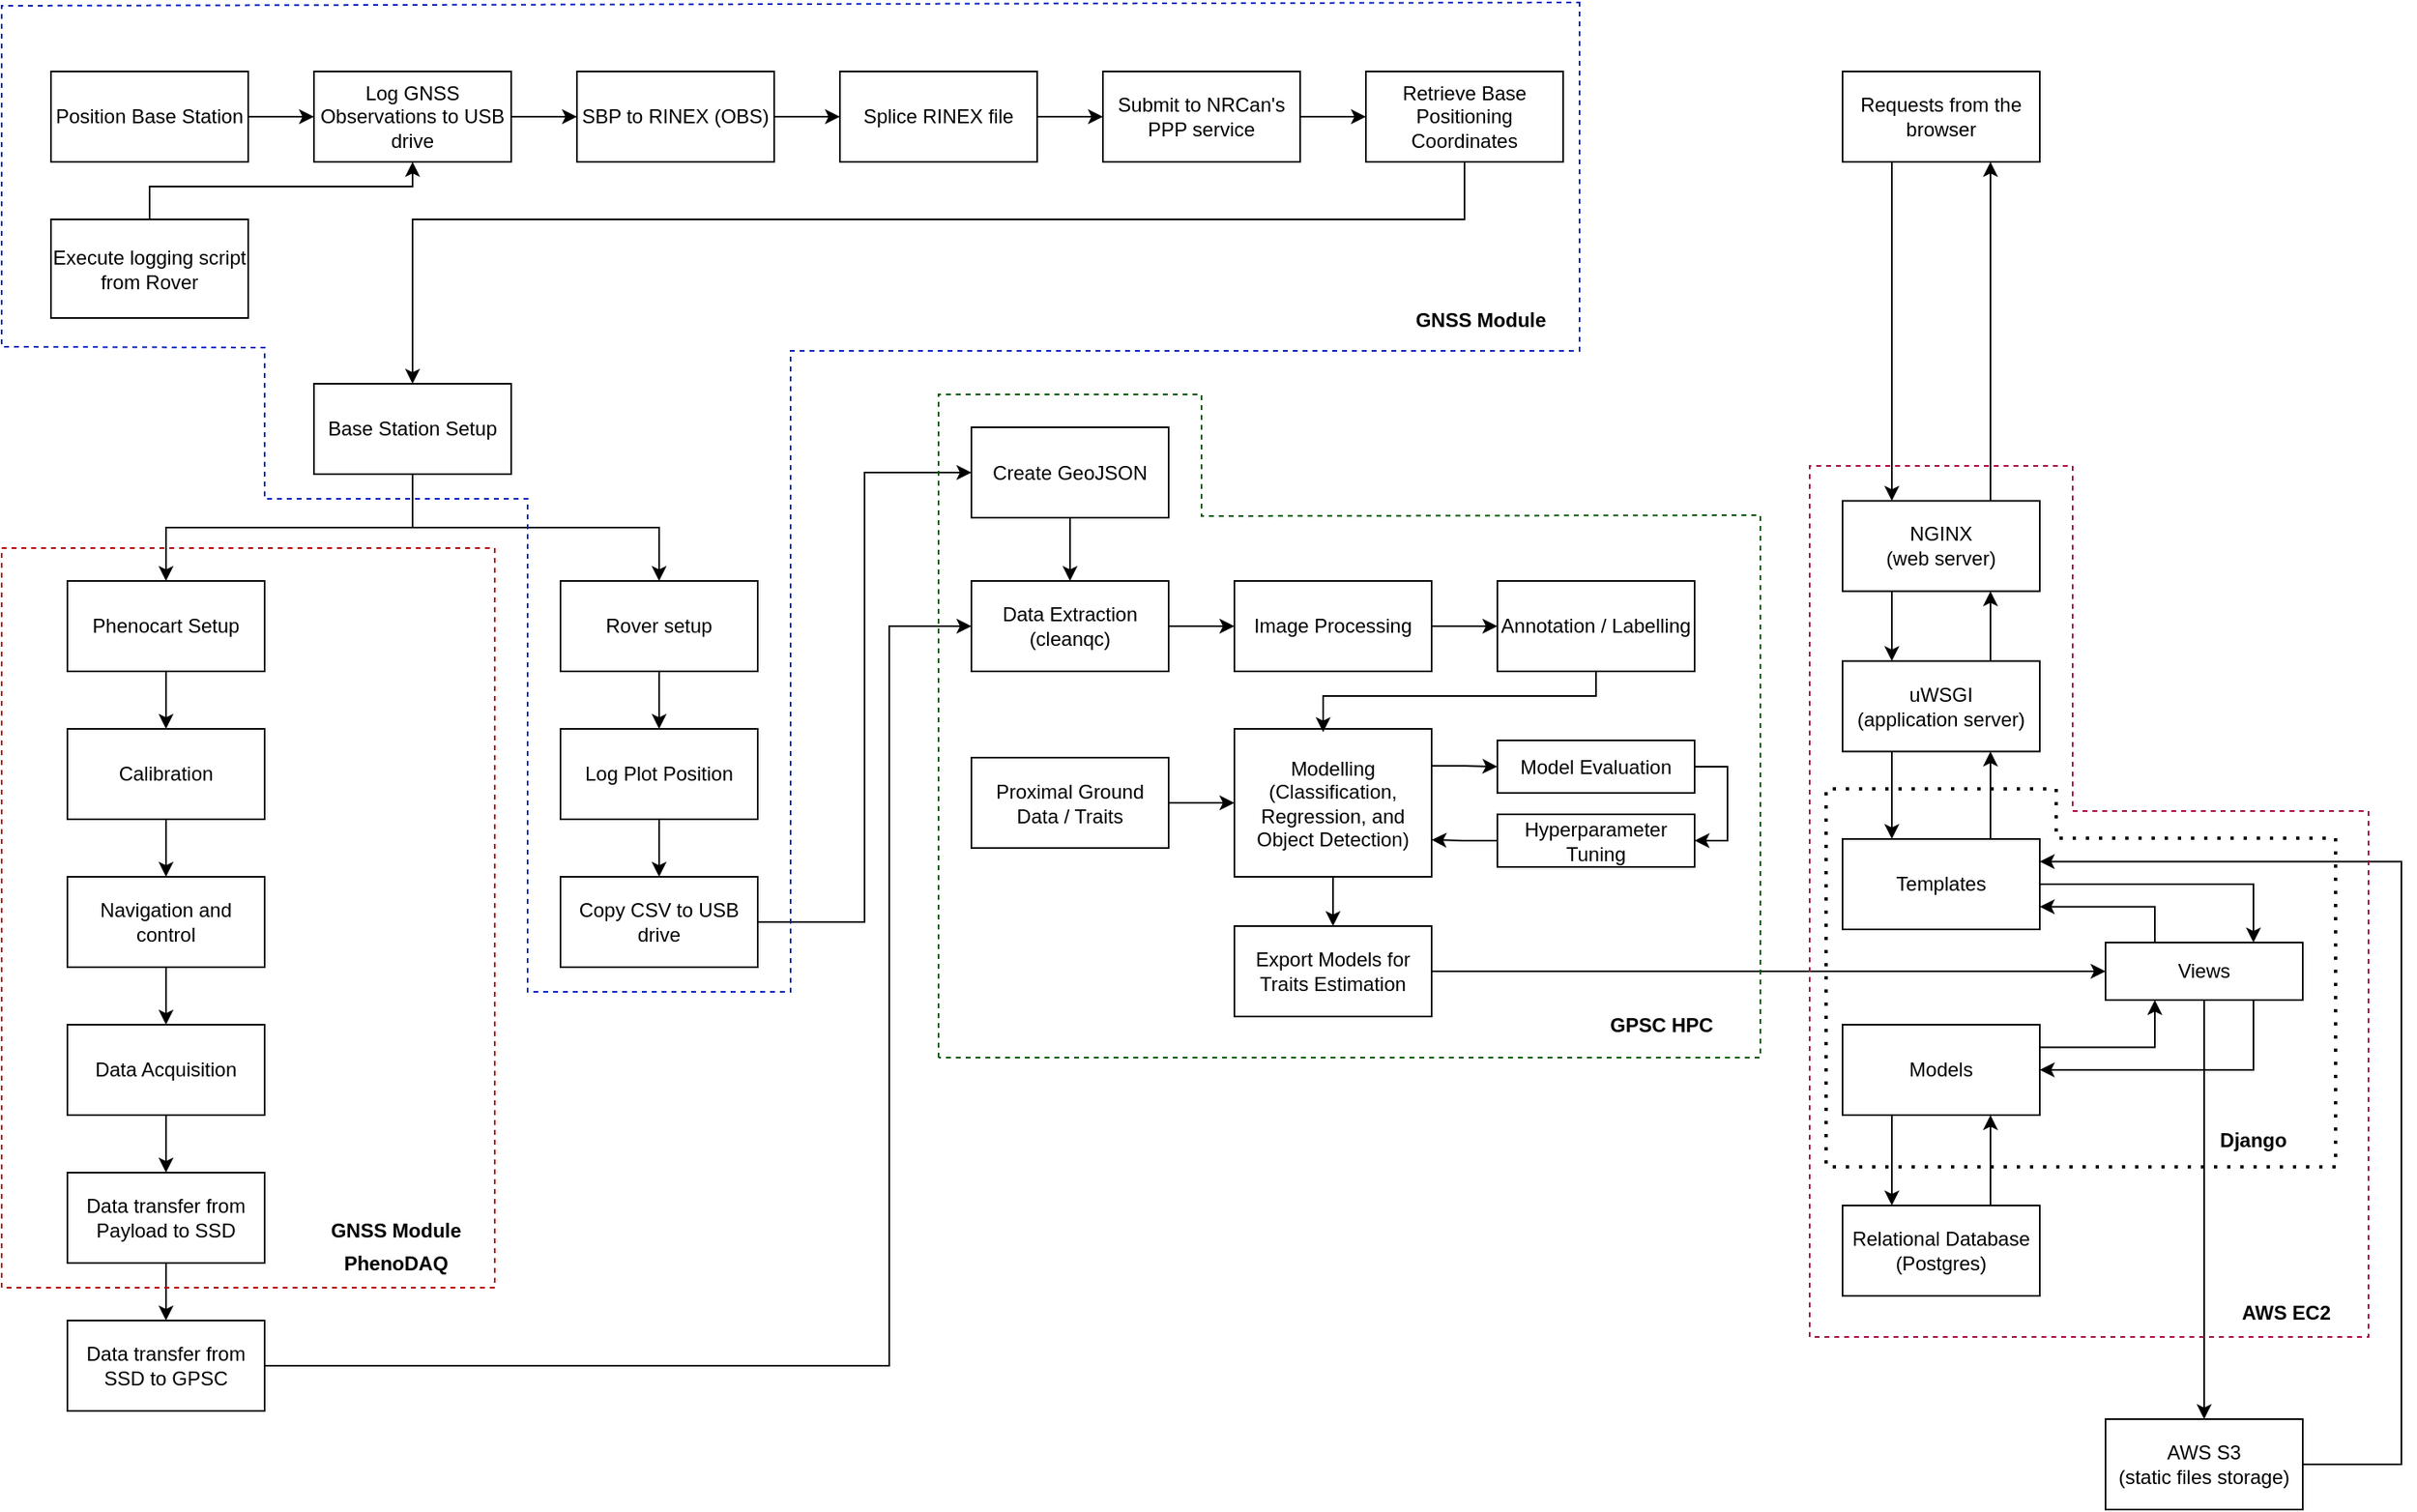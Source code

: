<mxfile version="22.0.4" type="github">
  <diagram name="Page-1" id="y3tzeOVp731qI052sBjQ">
    <mxGraphModel dx="2394" dy="1224" grid="1" gridSize="10" guides="1" tooltips="1" connect="1" arrows="1" fold="1" page="1" pageScale="1" pageWidth="850" pageHeight="1100" math="0" shadow="0">
      <root>
        <mxCell id="0" />
        <mxCell id="1" parent="0" />
        <mxCell id="EIoQqLv1L-An7SC59F_x-1" style="edgeStyle=orthogonalEdgeStyle;rounded=0;orthogonalLoop=1;jettySize=auto;html=1;exitX=1;exitY=0.5;exitDx=0;exitDy=0;entryX=0;entryY=0.5;entryDx=0;entryDy=0;" parent="1" source="EIoQqLv1L-An7SC59F_x-2" target="EIoQqLv1L-An7SC59F_x-6" edge="1">
          <mxGeometry relative="1" as="geometry" />
        </mxCell>
        <mxCell id="EIoQqLv1L-An7SC59F_x-2" value="Position Base Station" style="rounded=0;whiteSpace=wrap;html=1;fillColor=none;" parent="1" vertex="1">
          <mxGeometry x="170" y="133.5" width="120" height="55" as="geometry" />
        </mxCell>
        <mxCell id="EIoQqLv1L-An7SC59F_x-3" style="edgeStyle=orthogonalEdgeStyle;rounded=0;orthogonalLoop=1;jettySize=auto;html=1;exitX=0.5;exitY=0;exitDx=0;exitDy=0;entryX=0.5;entryY=1;entryDx=0;entryDy=0;" parent="1" source="EIoQqLv1L-An7SC59F_x-4" target="EIoQqLv1L-An7SC59F_x-6" edge="1">
          <mxGeometry relative="1" as="geometry">
            <Array as="points">
              <mxPoint x="230" y="203.5" />
              <mxPoint x="390" y="203.5" />
            </Array>
          </mxGeometry>
        </mxCell>
        <mxCell id="EIoQqLv1L-An7SC59F_x-4" value="Execute logging script from Rover" style="rounded=0;whiteSpace=wrap;html=1;fillColor=none;" parent="1" vertex="1">
          <mxGeometry x="170" y="223.5" width="120" height="60" as="geometry" />
        </mxCell>
        <mxCell id="EIoQqLv1L-An7SC59F_x-5" style="edgeStyle=orthogonalEdgeStyle;rounded=0;orthogonalLoop=1;jettySize=auto;html=1;exitX=1;exitY=0.5;exitDx=0;exitDy=0;entryX=0;entryY=0.5;entryDx=0;entryDy=0;" parent="1" source="EIoQqLv1L-An7SC59F_x-6" target="EIoQqLv1L-An7SC59F_x-8" edge="1">
          <mxGeometry relative="1" as="geometry" />
        </mxCell>
        <mxCell id="EIoQqLv1L-An7SC59F_x-6" value="Log GNSS Observations to USB drive" style="rounded=0;whiteSpace=wrap;html=1;fillColor=none;" parent="1" vertex="1">
          <mxGeometry x="330" y="133.5" width="120" height="55" as="geometry" />
        </mxCell>
        <mxCell id="EIoQqLv1L-An7SC59F_x-7" style="edgeStyle=orthogonalEdgeStyle;rounded=0;orthogonalLoop=1;jettySize=auto;html=1;exitX=1;exitY=0.5;exitDx=0;exitDy=0;entryX=0;entryY=0.5;entryDx=0;entryDy=0;" parent="1" source="EIoQqLv1L-An7SC59F_x-8" target="EIoQqLv1L-An7SC59F_x-10" edge="1">
          <mxGeometry relative="1" as="geometry" />
        </mxCell>
        <mxCell id="EIoQqLv1L-An7SC59F_x-8" value="SBP to RINEX (OBS)" style="rounded=0;whiteSpace=wrap;html=1;fillColor=none;" parent="1" vertex="1">
          <mxGeometry x="490" y="133.5" width="120" height="55" as="geometry" />
        </mxCell>
        <mxCell id="EIoQqLv1L-An7SC59F_x-9" style="edgeStyle=orthogonalEdgeStyle;rounded=0;orthogonalLoop=1;jettySize=auto;html=1;exitX=1;exitY=0.5;exitDx=0;exitDy=0;entryX=0;entryY=0.5;entryDx=0;entryDy=0;" parent="1" source="EIoQqLv1L-An7SC59F_x-10" target="EIoQqLv1L-An7SC59F_x-12" edge="1">
          <mxGeometry relative="1" as="geometry" />
        </mxCell>
        <mxCell id="EIoQqLv1L-An7SC59F_x-10" value="Splice RINEX file" style="rounded=0;whiteSpace=wrap;html=1;fillColor=none;" parent="1" vertex="1">
          <mxGeometry x="650" y="133.5" width="120" height="55" as="geometry" />
        </mxCell>
        <mxCell id="EIoQqLv1L-An7SC59F_x-11" style="edgeStyle=orthogonalEdgeStyle;rounded=0;orthogonalLoop=1;jettySize=auto;html=1;exitX=1;exitY=0.5;exitDx=0;exitDy=0;entryX=0;entryY=0.5;entryDx=0;entryDy=0;" parent="1" source="EIoQqLv1L-An7SC59F_x-12" target="EIoQqLv1L-An7SC59F_x-14" edge="1">
          <mxGeometry relative="1" as="geometry" />
        </mxCell>
        <mxCell id="EIoQqLv1L-An7SC59F_x-12" value="Submit to NRCan&#39;s PPP service" style="rounded=0;whiteSpace=wrap;html=1;fillColor=none;" parent="1" vertex="1">
          <mxGeometry x="810" y="133.5" width="120" height="55" as="geometry" />
        </mxCell>
        <mxCell id="EIoQqLv1L-An7SC59F_x-13" style="edgeStyle=orthogonalEdgeStyle;rounded=0;orthogonalLoop=1;jettySize=auto;html=1;exitX=0.5;exitY=1;exitDx=0;exitDy=0;entryX=0.5;entryY=0;entryDx=0;entryDy=0;" parent="1" source="EIoQqLv1L-An7SC59F_x-14" target="EIoQqLv1L-An7SC59F_x-17" edge="1">
          <mxGeometry relative="1" as="geometry">
            <Array as="points">
              <mxPoint x="1030" y="223.5" />
              <mxPoint x="390" y="223.5" />
            </Array>
          </mxGeometry>
        </mxCell>
        <mxCell id="EIoQqLv1L-An7SC59F_x-14" value="Retrieve Base Positioning Coordinates" style="rounded=0;whiteSpace=wrap;html=1;fillColor=none;" parent="1" vertex="1">
          <mxGeometry x="970" y="133.5" width="120" height="55" as="geometry" />
        </mxCell>
        <mxCell id="EIoQqLv1L-An7SC59F_x-15" style="edgeStyle=orthogonalEdgeStyle;rounded=0;orthogonalLoop=1;jettySize=auto;html=1;exitX=0.5;exitY=1;exitDx=0;exitDy=0;entryX=0.5;entryY=0;entryDx=0;entryDy=0;" parent="1" source="EIoQqLv1L-An7SC59F_x-17" target="EIoQqLv1L-An7SC59F_x-19" edge="1">
          <mxGeometry relative="1" as="geometry" />
        </mxCell>
        <mxCell id="EIoQqLv1L-An7SC59F_x-16" style="edgeStyle=orthogonalEdgeStyle;rounded=0;orthogonalLoop=1;jettySize=auto;html=1;exitX=0.5;exitY=1;exitDx=0;exitDy=0;entryX=0.5;entryY=0;entryDx=0;entryDy=0;" parent="1" source="EIoQqLv1L-An7SC59F_x-17" target="EIoQqLv1L-An7SC59F_x-30" edge="1">
          <mxGeometry relative="1" as="geometry" />
        </mxCell>
        <mxCell id="EIoQqLv1L-An7SC59F_x-17" value="Base Station Setup" style="rounded=0;whiteSpace=wrap;html=1;fillColor=none;" parent="1" vertex="1">
          <mxGeometry x="330" y="323.5" width="120" height="55" as="geometry" />
        </mxCell>
        <mxCell id="EIoQqLv1L-An7SC59F_x-18" style="edgeStyle=orthogonalEdgeStyle;rounded=0;orthogonalLoop=1;jettySize=auto;html=1;exitX=0.5;exitY=1;exitDx=0;exitDy=0;entryX=0.5;entryY=0;entryDx=0;entryDy=0;" parent="1" source="EIoQqLv1L-An7SC59F_x-19" target="EIoQqLv1L-An7SC59F_x-21" edge="1">
          <mxGeometry relative="1" as="geometry" />
        </mxCell>
        <mxCell id="EIoQqLv1L-An7SC59F_x-19" value="Phenocart Setup" style="rounded=0;whiteSpace=wrap;html=1;fillColor=none;" parent="1" vertex="1">
          <mxGeometry x="180" y="443.5" width="120" height="55" as="geometry" />
        </mxCell>
        <mxCell id="EIoQqLv1L-An7SC59F_x-20" style="edgeStyle=orthogonalEdgeStyle;rounded=0;orthogonalLoop=1;jettySize=auto;html=1;exitX=0.5;exitY=1;exitDx=0;exitDy=0;entryX=0.5;entryY=0;entryDx=0;entryDy=0;" parent="1" source="EIoQqLv1L-An7SC59F_x-21" target="EIoQqLv1L-An7SC59F_x-23" edge="1">
          <mxGeometry relative="1" as="geometry" />
        </mxCell>
        <mxCell id="EIoQqLv1L-An7SC59F_x-21" value="Calibration" style="rounded=0;whiteSpace=wrap;html=1;fillColor=none;" parent="1" vertex="1">
          <mxGeometry x="180" y="533.5" width="120" height="55" as="geometry" />
        </mxCell>
        <mxCell id="EIoQqLv1L-An7SC59F_x-22" style="edgeStyle=orthogonalEdgeStyle;rounded=0;orthogonalLoop=1;jettySize=auto;html=1;exitX=0.5;exitY=1;exitDx=0;exitDy=0;entryX=0.5;entryY=0;entryDx=0;entryDy=0;" parent="1" source="EIoQqLv1L-An7SC59F_x-23" target="EIoQqLv1L-An7SC59F_x-25" edge="1">
          <mxGeometry relative="1" as="geometry" />
        </mxCell>
        <mxCell id="EIoQqLv1L-An7SC59F_x-23" value="Navigation and control" style="rounded=0;whiteSpace=wrap;html=1;fillColor=none;" parent="1" vertex="1">
          <mxGeometry x="180" y="623.5" width="120" height="55" as="geometry" />
        </mxCell>
        <mxCell id="EIoQqLv1L-An7SC59F_x-24" style="edgeStyle=orthogonalEdgeStyle;rounded=0;orthogonalLoop=1;jettySize=auto;html=1;exitX=0.5;exitY=1;exitDx=0;exitDy=0;entryX=0.5;entryY=0;entryDx=0;entryDy=0;" parent="1" source="EIoQqLv1L-An7SC59F_x-25" target="EIoQqLv1L-An7SC59F_x-27" edge="1">
          <mxGeometry relative="1" as="geometry" />
        </mxCell>
        <mxCell id="EIoQqLv1L-An7SC59F_x-25" value="Data Acquisition" style="rounded=0;whiteSpace=wrap;html=1;fillColor=none;" parent="1" vertex="1">
          <mxGeometry x="180" y="713.5" width="120" height="55" as="geometry" />
        </mxCell>
        <mxCell id="EIoQqLv1L-An7SC59F_x-26" style="edgeStyle=orthogonalEdgeStyle;rounded=0;orthogonalLoop=1;jettySize=auto;html=1;exitX=0.5;exitY=1;exitDx=0;exitDy=0;entryX=0.5;entryY=0;entryDx=0;entryDy=0;" parent="1" source="EIoQqLv1L-An7SC59F_x-27" target="EIoQqLv1L-An7SC59F_x-28" edge="1">
          <mxGeometry relative="1" as="geometry" />
        </mxCell>
        <mxCell id="EIoQqLv1L-An7SC59F_x-27" value="Data transfer from Payload to SSD" style="rounded=0;whiteSpace=wrap;html=1;fillColor=none;" parent="1" vertex="1">
          <mxGeometry x="180" y="803.5" width="120" height="55" as="geometry" />
        </mxCell>
        <mxCell id="jn7o5Xkk-PxlietVmYXm-2" style="edgeStyle=orthogonalEdgeStyle;rounded=0;orthogonalLoop=1;jettySize=auto;html=1;exitX=1;exitY=0.5;exitDx=0;exitDy=0;entryX=0;entryY=0.5;entryDx=0;entryDy=0;" edge="1" parent="1" source="EIoQqLv1L-An7SC59F_x-28" target="EIoQqLv1L-An7SC59F_x-38">
          <mxGeometry relative="1" as="geometry">
            <Array as="points">
              <mxPoint x="680" y="921" />
              <mxPoint x="680" y="471" />
            </Array>
          </mxGeometry>
        </mxCell>
        <mxCell id="EIoQqLv1L-An7SC59F_x-28" value="Data transfer from SSD to GPSC" style="rounded=0;whiteSpace=wrap;html=1;fillColor=none;" parent="1" vertex="1">
          <mxGeometry x="180" y="893.5" width="120" height="55" as="geometry" />
        </mxCell>
        <mxCell id="EIoQqLv1L-An7SC59F_x-29" style="edgeStyle=orthogonalEdgeStyle;rounded=0;orthogonalLoop=1;jettySize=auto;html=1;exitX=0.5;exitY=1;exitDx=0;exitDy=0;entryX=0.5;entryY=0;entryDx=0;entryDy=0;" parent="1" source="EIoQqLv1L-An7SC59F_x-30" target="EIoQqLv1L-An7SC59F_x-32" edge="1">
          <mxGeometry relative="1" as="geometry" />
        </mxCell>
        <mxCell id="EIoQqLv1L-An7SC59F_x-30" value="Rover setup" style="rounded=0;whiteSpace=wrap;html=1;fillColor=none;" parent="1" vertex="1">
          <mxGeometry x="480" y="443.5" width="120" height="55" as="geometry" />
        </mxCell>
        <mxCell id="EIoQqLv1L-An7SC59F_x-31" style="edgeStyle=orthogonalEdgeStyle;rounded=0;orthogonalLoop=1;jettySize=auto;html=1;exitX=0.5;exitY=1;exitDx=0;exitDy=0;entryX=0.5;entryY=0;entryDx=0;entryDy=0;" parent="1" source="EIoQqLv1L-An7SC59F_x-32" target="EIoQqLv1L-An7SC59F_x-34" edge="1">
          <mxGeometry relative="1" as="geometry" />
        </mxCell>
        <mxCell id="EIoQqLv1L-An7SC59F_x-32" value="Log Plot Position" style="rounded=0;whiteSpace=wrap;html=1;fillColor=none;" parent="1" vertex="1">
          <mxGeometry x="480" y="533.5" width="120" height="55" as="geometry" />
        </mxCell>
        <mxCell id="jn7o5Xkk-PxlietVmYXm-19" style="edgeStyle=orthogonalEdgeStyle;rounded=0;orthogonalLoop=1;jettySize=auto;html=1;exitX=1;exitY=0.5;exitDx=0;exitDy=0;entryX=0;entryY=0.5;entryDx=0;entryDy=0;" edge="1" parent="1" source="EIoQqLv1L-An7SC59F_x-34" target="EIoQqLv1L-An7SC59F_x-36">
          <mxGeometry relative="1" as="geometry" />
        </mxCell>
        <mxCell id="EIoQqLv1L-An7SC59F_x-34" value="Copy CSV to USB drive" style="rounded=0;whiteSpace=wrap;html=1;fillColor=none;" parent="1" vertex="1">
          <mxGeometry x="480" y="623.5" width="120" height="55" as="geometry" />
        </mxCell>
        <mxCell id="jn7o5Xkk-PxlietVmYXm-18" style="edgeStyle=orthogonalEdgeStyle;rounded=0;orthogonalLoop=1;jettySize=auto;html=1;exitX=0.5;exitY=1;exitDx=0;exitDy=0;entryX=0.5;entryY=0;entryDx=0;entryDy=0;" edge="1" parent="1" source="EIoQqLv1L-An7SC59F_x-36" target="EIoQqLv1L-An7SC59F_x-38">
          <mxGeometry relative="1" as="geometry" />
        </mxCell>
        <mxCell id="EIoQqLv1L-An7SC59F_x-36" value="Create GeoJSON" style="rounded=0;whiteSpace=wrap;html=1;fillColor=none;" parent="1" vertex="1">
          <mxGeometry x="730" y="350" width="120" height="55" as="geometry" />
        </mxCell>
        <mxCell id="EIoQqLv1L-An7SC59F_x-37" style="edgeStyle=orthogonalEdgeStyle;rounded=0;orthogonalLoop=1;jettySize=auto;html=1;exitX=1;exitY=0.5;exitDx=0;exitDy=0;entryX=0;entryY=0.5;entryDx=0;entryDy=0;" parent="1" source="EIoQqLv1L-An7SC59F_x-38" target="EIoQqLv1L-An7SC59F_x-40" edge="1">
          <mxGeometry relative="1" as="geometry" />
        </mxCell>
        <mxCell id="EIoQqLv1L-An7SC59F_x-38" value="Data Extraction&lt;br&gt;(cleanqc)" style="rounded=0;whiteSpace=wrap;html=1;fillColor=none;" parent="1" vertex="1">
          <mxGeometry x="730" y="443.5" width="120" height="55" as="geometry" />
        </mxCell>
        <mxCell id="EIoQqLv1L-An7SC59F_x-39" style="edgeStyle=orthogonalEdgeStyle;rounded=0;orthogonalLoop=1;jettySize=auto;html=1;exitX=1;exitY=0.5;exitDx=0;exitDy=0;entryX=0;entryY=0.5;entryDx=0;entryDy=0;" parent="1" source="EIoQqLv1L-An7SC59F_x-40" target="EIoQqLv1L-An7SC59F_x-41" edge="1">
          <mxGeometry relative="1" as="geometry" />
        </mxCell>
        <mxCell id="EIoQqLv1L-An7SC59F_x-40" value="Image Processing" style="rounded=0;whiteSpace=wrap;html=1;fillColor=none;" parent="1" vertex="1">
          <mxGeometry x="890" y="443.5" width="120" height="55" as="geometry" />
        </mxCell>
        <mxCell id="EIoQqLv1L-An7SC59F_x-41" value="Annotation / Labelling" style="rounded=0;whiteSpace=wrap;html=1;fillColor=none;" parent="1" vertex="1">
          <mxGeometry x="1050" y="443.5" width="120" height="55" as="geometry" />
        </mxCell>
        <mxCell id="EIoQqLv1L-An7SC59F_x-42" style="edgeStyle=orthogonalEdgeStyle;rounded=0;orthogonalLoop=1;jettySize=auto;html=1;exitX=0.5;exitY=1;exitDx=0;exitDy=0;" parent="1" source="EIoQqLv1L-An7SC59F_x-43" target="EIoQqLv1L-An7SC59F_x-50" edge="1">
          <mxGeometry relative="1" as="geometry" />
        </mxCell>
        <mxCell id="jn7o5Xkk-PxlietVmYXm-3" style="edgeStyle=orthogonalEdgeStyle;rounded=0;orthogonalLoop=1;jettySize=auto;html=1;exitX=1;exitY=0.25;exitDx=0;exitDy=0;entryX=0;entryY=0.5;entryDx=0;entryDy=0;" edge="1" parent="1" source="EIoQqLv1L-An7SC59F_x-43" target="EIoQqLv1L-An7SC59F_x-48">
          <mxGeometry relative="1" as="geometry" />
        </mxCell>
        <mxCell id="EIoQqLv1L-An7SC59F_x-43" value="Modelling (Classification, Regression, and Object Detection)" style="rounded=0;whiteSpace=wrap;html=1;fillColor=none;" parent="1" vertex="1">
          <mxGeometry x="890" y="533.5" width="120" height="90" as="geometry" />
        </mxCell>
        <mxCell id="EIoQqLv1L-An7SC59F_x-44" style="edgeStyle=orthogonalEdgeStyle;rounded=0;orthogonalLoop=1;jettySize=auto;html=1;exitX=1;exitY=0.5;exitDx=0;exitDy=0;entryX=0;entryY=0.5;entryDx=0;entryDy=0;" parent="1" source="EIoQqLv1L-An7SC59F_x-45" target="EIoQqLv1L-An7SC59F_x-43" edge="1">
          <mxGeometry relative="1" as="geometry" />
        </mxCell>
        <mxCell id="EIoQqLv1L-An7SC59F_x-45" value="Proximal Ground Data / Traits" style="rounded=0;whiteSpace=wrap;html=1;fillColor=none;" parent="1" vertex="1">
          <mxGeometry x="730" y="551" width="120" height="55" as="geometry" />
        </mxCell>
        <mxCell id="EIoQqLv1L-An7SC59F_x-47" style="edgeStyle=orthogonalEdgeStyle;rounded=0;orthogonalLoop=1;jettySize=auto;html=1;entryX=1;entryY=0.5;entryDx=0;entryDy=0;" parent="1" source="EIoQqLv1L-An7SC59F_x-48" target="EIoQqLv1L-An7SC59F_x-52" edge="1">
          <mxGeometry relative="1" as="geometry">
            <Array as="points">
              <mxPoint x="1190" y="556.5" />
              <mxPoint x="1190" y="601.5" />
            </Array>
          </mxGeometry>
        </mxCell>
        <mxCell id="EIoQqLv1L-An7SC59F_x-48" value="Model Evaluation" style="rounded=0;whiteSpace=wrap;html=1;fillColor=none;" parent="1" vertex="1">
          <mxGeometry x="1050" y="540.5" width="120" height="32" as="geometry" />
        </mxCell>
        <mxCell id="EIoQqLv1L-An7SC59F_x-49" style="edgeStyle=orthogonalEdgeStyle;rounded=0;orthogonalLoop=1;jettySize=auto;html=1;entryX=0;entryY=0.5;entryDx=0;entryDy=0;" parent="1" source="EIoQqLv1L-An7SC59F_x-50" target="EIoQqLv1L-An7SC59F_x-65" edge="1">
          <mxGeometry relative="1" as="geometry" />
        </mxCell>
        <mxCell id="EIoQqLv1L-An7SC59F_x-50" value="Export Models for Traits Estimation" style="rounded=0;whiteSpace=wrap;html=1;fillColor=none;" parent="1" vertex="1">
          <mxGeometry x="890" y="653.5" width="120" height="55" as="geometry" />
        </mxCell>
        <mxCell id="EIoQqLv1L-An7SC59F_x-51" style="edgeStyle=orthogonalEdgeStyle;rounded=0;orthogonalLoop=1;jettySize=auto;html=1;exitX=0;exitY=0.5;exitDx=0;exitDy=0;entryX=1;entryY=0.75;entryDx=0;entryDy=0;" parent="1" source="EIoQqLv1L-An7SC59F_x-52" target="EIoQqLv1L-An7SC59F_x-43" edge="1">
          <mxGeometry relative="1" as="geometry" />
        </mxCell>
        <mxCell id="EIoQqLv1L-An7SC59F_x-52" value="Hyperparameter Tuning" style="rounded=0;whiteSpace=wrap;html=1;fillColor=none;" parent="1" vertex="1">
          <mxGeometry x="1050" y="585.5" width="120" height="32" as="geometry" />
        </mxCell>
        <mxCell id="EIoQqLv1L-An7SC59F_x-53" style="edgeStyle=orthogonalEdgeStyle;rounded=0;orthogonalLoop=1;jettySize=auto;html=1;exitX=0.5;exitY=1;exitDx=0;exitDy=0;entryX=0.45;entryY=0.022;entryDx=0;entryDy=0;entryPerimeter=0;" parent="1" source="EIoQqLv1L-An7SC59F_x-41" target="EIoQqLv1L-An7SC59F_x-43" edge="1">
          <mxGeometry relative="1" as="geometry">
            <Array as="points">
              <mxPoint x="1110" y="513.5" />
              <mxPoint x="944" y="513.5" />
            </Array>
          </mxGeometry>
        </mxCell>
        <mxCell id="EIoQqLv1L-An7SC59F_x-54" style="edgeStyle=orthogonalEdgeStyle;rounded=0;orthogonalLoop=1;jettySize=auto;html=1;exitX=0.25;exitY=1;exitDx=0;exitDy=0;entryX=0.25;entryY=0;entryDx=0;entryDy=0;" parent="1" source="EIoQqLv1L-An7SC59F_x-55" target="EIoQqLv1L-An7SC59F_x-58" edge="1">
          <mxGeometry relative="1" as="geometry" />
        </mxCell>
        <mxCell id="EIoQqLv1L-An7SC59F_x-55" value="Requests from the browser" style="rounded=0;whiteSpace=wrap;html=1;fillColor=none;" parent="1" vertex="1">
          <mxGeometry x="1260" y="133.5" width="120" height="55" as="geometry" />
        </mxCell>
        <mxCell id="EIoQqLv1L-An7SC59F_x-56" style="edgeStyle=orthogonalEdgeStyle;rounded=0;orthogonalLoop=1;jettySize=auto;html=1;exitX=0.25;exitY=1;exitDx=0;exitDy=0;entryX=0.25;entryY=0;entryDx=0;entryDy=0;" parent="1" source="EIoQqLv1L-An7SC59F_x-58" target="EIoQqLv1L-An7SC59F_x-61" edge="1">
          <mxGeometry relative="1" as="geometry" />
        </mxCell>
        <mxCell id="EIoQqLv1L-An7SC59F_x-57" style="edgeStyle=orthogonalEdgeStyle;rounded=0;orthogonalLoop=1;jettySize=auto;html=1;exitX=0.75;exitY=0;exitDx=0;exitDy=0;entryX=0.75;entryY=1;entryDx=0;entryDy=0;" parent="1" source="EIoQqLv1L-An7SC59F_x-58" target="EIoQqLv1L-An7SC59F_x-55" edge="1">
          <mxGeometry relative="1" as="geometry" />
        </mxCell>
        <mxCell id="EIoQqLv1L-An7SC59F_x-58" value="NGINX&lt;br&gt;(web server)" style="rounded=0;whiteSpace=wrap;html=1;fillColor=none;" parent="1" vertex="1">
          <mxGeometry x="1260" y="394.75" width="120" height="55" as="geometry" />
        </mxCell>
        <mxCell id="EIoQqLv1L-An7SC59F_x-59" style="edgeStyle=orthogonalEdgeStyle;rounded=0;orthogonalLoop=1;jettySize=auto;html=1;exitX=0.25;exitY=1;exitDx=0;exitDy=0;entryX=0.25;entryY=0;entryDx=0;entryDy=0;" parent="1" source="EIoQqLv1L-An7SC59F_x-61" target="EIoQqLv1L-An7SC59F_x-71" edge="1">
          <mxGeometry relative="1" as="geometry" />
        </mxCell>
        <mxCell id="EIoQqLv1L-An7SC59F_x-60" style="edgeStyle=orthogonalEdgeStyle;rounded=0;orthogonalLoop=1;jettySize=auto;html=1;exitX=0.75;exitY=0;exitDx=0;exitDy=0;entryX=0.75;entryY=1;entryDx=0;entryDy=0;" parent="1" source="EIoQqLv1L-An7SC59F_x-61" target="EIoQqLv1L-An7SC59F_x-58" edge="1">
          <mxGeometry relative="1" as="geometry" />
        </mxCell>
        <mxCell id="EIoQqLv1L-An7SC59F_x-61" value="uWSGI&lt;br&gt;(application server)" style="rounded=0;whiteSpace=wrap;html=1;fillColor=none;" parent="1" vertex="1">
          <mxGeometry x="1260" y="492.25" width="120" height="55" as="geometry" />
        </mxCell>
        <mxCell id="EIoQqLv1L-An7SC59F_x-62" style="edgeStyle=orthogonalEdgeStyle;rounded=0;orthogonalLoop=1;jettySize=auto;html=1;exitX=0.75;exitY=1;exitDx=0;exitDy=0;entryX=1;entryY=0.5;entryDx=0;entryDy=0;" parent="1" source="EIoQqLv1L-An7SC59F_x-65" target="EIoQqLv1L-An7SC59F_x-68" edge="1">
          <mxGeometry relative="1" as="geometry" />
        </mxCell>
        <mxCell id="EIoQqLv1L-An7SC59F_x-63" style="edgeStyle=orthogonalEdgeStyle;rounded=0;orthogonalLoop=1;jettySize=auto;html=1;exitX=0.5;exitY=1;exitDx=0;exitDy=0;" parent="1" source="EIoQqLv1L-An7SC59F_x-65" edge="1" target="EIoQqLv1L-An7SC59F_x-73">
          <mxGeometry relative="1" as="geometry">
            <mxPoint x="1480" y="813.5" as="targetPoint" />
          </mxGeometry>
        </mxCell>
        <mxCell id="EIoQqLv1L-An7SC59F_x-64" style="edgeStyle=orthogonalEdgeStyle;rounded=0;orthogonalLoop=1;jettySize=auto;html=1;exitX=0.25;exitY=0;exitDx=0;exitDy=0;entryX=1;entryY=0.75;entryDx=0;entryDy=0;" parent="1" source="EIoQqLv1L-An7SC59F_x-65" target="EIoQqLv1L-An7SC59F_x-71" edge="1">
          <mxGeometry relative="1" as="geometry" />
        </mxCell>
        <mxCell id="EIoQqLv1L-An7SC59F_x-65" value="Views" style="rounded=0;whiteSpace=wrap;html=1;fillColor=none;" parent="1" vertex="1">
          <mxGeometry x="1420" y="663.5" width="120" height="35" as="geometry" />
        </mxCell>
        <mxCell id="EIoQqLv1L-An7SC59F_x-66" style="edgeStyle=orthogonalEdgeStyle;rounded=0;orthogonalLoop=1;jettySize=auto;html=1;exitX=0.25;exitY=1;exitDx=0;exitDy=0;entryX=0.25;entryY=0;entryDx=0;entryDy=0;" parent="1" source="EIoQqLv1L-An7SC59F_x-68" target="EIoQqLv1L-An7SC59F_x-75" edge="1">
          <mxGeometry relative="1" as="geometry" />
        </mxCell>
        <mxCell id="EIoQqLv1L-An7SC59F_x-67" style="edgeStyle=orthogonalEdgeStyle;rounded=0;orthogonalLoop=1;jettySize=auto;html=1;exitX=1;exitY=0.25;exitDx=0;exitDy=0;entryX=0.25;entryY=1;entryDx=0;entryDy=0;" parent="1" source="EIoQqLv1L-An7SC59F_x-68" target="EIoQqLv1L-An7SC59F_x-65" edge="1">
          <mxGeometry relative="1" as="geometry" />
        </mxCell>
        <mxCell id="EIoQqLv1L-An7SC59F_x-68" value="Models" style="rounded=0;whiteSpace=wrap;html=1;fillColor=none;" parent="1" vertex="1">
          <mxGeometry x="1260" y="713.5" width="120" height="55" as="geometry" />
        </mxCell>
        <mxCell id="EIoQqLv1L-An7SC59F_x-69" style="edgeStyle=orthogonalEdgeStyle;rounded=0;orthogonalLoop=1;jettySize=auto;html=1;exitX=0.75;exitY=0;exitDx=0;exitDy=0;entryX=0.75;entryY=1;entryDx=0;entryDy=0;" parent="1" source="EIoQqLv1L-An7SC59F_x-71" target="EIoQqLv1L-An7SC59F_x-61" edge="1">
          <mxGeometry relative="1" as="geometry" />
        </mxCell>
        <mxCell id="EIoQqLv1L-An7SC59F_x-70" style="edgeStyle=orthogonalEdgeStyle;rounded=0;orthogonalLoop=1;jettySize=auto;html=1;exitX=1;exitY=0.5;exitDx=0;exitDy=0;entryX=0.75;entryY=0;entryDx=0;entryDy=0;" parent="1" source="EIoQqLv1L-An7SC59F_x-71" target="EIoQqLv1L-An7SC59F_x-65" edge="1">
          <mxGeometry relative="1" as="geometry" />
        </mxCell>
        <mxCell id="EIoQqLv1L-An7SC59F_x-71" value="Templates" style="rounded=0;whiteSpace=wrap;html=1;fillColor=none;" parent="1" vertex="1">
          <mxGeometry x="1260" y="600.5" width="120" height="55" as="geometry" />
        </mxCell>
        <mxCell id="EIoQqLv1L-An7SC59F_x-72" style="edgeStyle=orthogonalEdgeStyle;rounded=0;orthogonalLoop=1;jettySize=auto;html=1;exitX=1;exitY=0.5;exitDx=0;exitDy=0;entryX=1;entryY=0.25;entryDx=0;entryDy=0;" parent="1" source="EIoQqLv1L-An7SC59F_x-73" target="EIoQqLv1L-An7SC59F_x-71" edge="1">
          <mxGeometry relative="1" as="geometry">
            <Array as="points">
              <mxPoint x="1600" y="981.5" />
              <mxPoint x="1600" y="614.5" />
            </Array>
          </mxGeometry>
        </mxCell>
        <mxCell id="EIoQqLv1L-An7SC59F_x-73" value="AWS S3&lt;br&gt;(static files storage)" style="rounded=0;whiteSpace=wrap;html=1;fillColor=none;" parent="1" vertex="1">
          <mxGeometry x="1420" y="953.5" width="120" height="55" as="geometry" />
        </mxCell>
        <mxCell id="EIoQqLv1L-An7SC59F_x-74" style="edgeStyle=orthogonalEdgeStyle;rounded=0;orthogonalLoop=1;jettySize=auto;html=1;exitX=0.75;exitY=0;exitDx=0;exitDy=0;entryX=0.75;entryY=1;entryDx=0;entryDy=0;" parent="1" source="EIoQqLv1L-An7SC59F_x-75" target="EIoQqLv1L-An7SC59F_x-68" edge="1">
          <mxGeometry relative="1" as="geometry" />
        </mxCell>
        <mxCell id="jn7o5Xkk-PxlietVmYXm-5" value="" style="endArrow=none;dashed=1;html=1;rounded=0;fillColor=#0050ef;strokeColor=#001DBC;" edge="1" parent="1">
          <mxGeometry width="50" height="50" relative="1" as="geometry">
            <mxPoint x="1100" y="91" as="sourcePoint" />
            <mxPoint x="1100" y="91.5" as="targetPoint" />
            <Array as="points">
              <mxPoint x="1100" y="303.5" />
              <mxPoint x="620" y="303.5" />
              <mxPoint x="620" y="693.5" />
              <mxPoint x="460" y="693.5" />
              <mxPoint x="460" y="393.5" />
              <mxPoint x="300" y="393.5" />
              <mxPoint x="300" y="301.5" />
              <mxPoint x="140" y="301" />
              <mxPoint x="140" y="93.5" />
            </Array>
          </mxGeometry>
        </mxCell>
        <mxCell id="EIoQqLv1L-An7SC59F_x-75" value="Relational Database&lt;br&gt;(Postgres)" style="rounded=0;whiteSpace=wrap;html=1;fillColor=none;" parent="1" vertex="1">
          <mxGeometry x="1260" y="823.5" width="120" height="55" as="geometry" />
        </mxCell>
        <mxCell id="jn7o5Xkk-PxlietVmYXm-6" value="" style="endArrow=none;dashed=1;html=1;rounded=0;fillColor=#e51400;strokeColor=#B20000;" edge="1" parent="1">
          <mxGeometry width="50" height="50" relative="1" as="geometry">
            <mxPoint x="140" y="873.5" as="sourcePoint" />
            <mxPoint x="140" y="873.5" as="targetPoint" />
            <Array as="points">
              <mxPoint x="140" y="423.5" />
              <mxPoint x="440" y="423.5" />
              <mxPoint x="440" y="873.5" />
            </Array>
          </mxGeometry>
        </mxCell>
        <mxCell id="jn7o5Xkk-PxlietVmYXm-8" value="" style="endArrow=none;dashed=1;html=1;rounded=0;fillColor=#008a00;strokeColor=#005700;" edge="1" parent="1">
          <mxGeometry width="50" height="50" relative="1" as="geometry">
            <mxPoint x="710" y="733.5" as="sourcePoint" />
            <mxPoint x="710" y="733.5" as="targetPoint" />
            <Array as="points">
              <mxPoint x="710" y="330" />
              <mxPoint x="870" y="330" />
              <mxPoint x="870" y="404" />
              <mxPoint x="1210" y="403.5" />
              <mxPoint x="1210" y="733.5" />
            </Array>
          </mxGeometry>
        </mxCell>
        <mxCell id="jn7o5Xkk-PxlietVmYXm-9" value="" style="endArrow=none;dashed=1;html=1;rounded=0;fillColor=#d80073;strokeColor=#A50040;" edge="1" parent="1">
          <mxGeometry width="50" height="50" relative="1" as="geometry">
            <mxPoint x="1240" y="903.5" as="sourcePoint" />
            <mxPoint x="1240" y="903.5" as="targetPoint" />
            <Array as="points">
              <mxPoint x="1240" y="373.5" />
              <mxPoint x="1400" y="373.5" />
              <mxPoint x="1400" y="583.5" />
              <mxPoint x="1580" y="583.5" />
              <mxPoint x="1580" y="903.5" />
            </Array>
          </mxGeometry>
        </mxCell>
        <mxCell id="jn7o5Xkk-PxlietVmYXm-10" value="&lt;b&gt;GNSS Module&lt;/b&gt;" style="text;html=1;strokeColor=none;fillColor=none;align=center;verticalAlign=middle;whiteSpace=wrap;rounded=0;" vertex="1" parent="1">
          <mxGeometry x="980" y="270" width="120" height="30" as="geometry" />
        </mxCell>
        <mxCell id="jn7o5Xkk-PxlietVmYXm-12" value="&lt;b&gt;GNSS Module&lt;/b&gt;" style="text;html=1;strokeColor=none;fillColor=none;align=center;verticalAlign=middle;whiteSpace=wrap;rounded=0;" vertex="1" parent="1">
          <mxGeometry x="320" y="823.5" width="120" height="30" as="geometry" />
        </mxCell>
        <mxCell id="jn7o5Xkk-PxlietVmYXm-13" value="&lt;b&gt;GPSC HPC&lt;/b&gt;" style="text;html=1;strokeColor=none;fillColor=none;align=center;verticalAlign=middle;whiteSpace=wrap;rounded=0;" vertex="1" parent="1">
          <mxGeometry x="1090" y="698.5" width="120" height="30" as="geometry" />
        </mxCell>
        <mxCell id="jn7o5Xkk-PxlietVmYXm-14" value="&lt;b&gt;AWS EC2&lt;/b&gt;" style="text;html=1;strokeColor=none;fillColor=none;align=center;verticalAlign=middle;whiteSpace=wrap;rounded=0;" vertex="1" parent="1">
          <mxGeometry x="1480" y="873.5" width="100" height="30" as="geometry" />
        </mxCell>
        <mxCell id="jn7o5Xkk-PxlietVmYXm-16" value="&lt;b&gt;PhenoDAQ&lt;/b&gt;" style="text;html=1;strokeColor=none;fillColor=none;align=center;verticalAlign=middle;whiteSpace=wrap;rounded=0;" vertex="1" parent="1">
          <mxGeometry x="320" y="843.5" width="120" height="30" as="geometry" />
        </mxCell>
        <mxCell id="jn7o5Xkk-PxlietVmYXm-20" value="" style="endArrow=none;dashed=1;html=1;dashPattern=1 3;strokeWidth=2;rounded=0;" edge="1" parent="1">
          <mxGeometry width="50" height="50" relative="1" as="geometry">
            <mxPoint x="1560" y="600" as="sourcePoint" />
            <mxPoint x="1560" y="600" as="targetPoint" />
            <Array as="points">
              <mxPoint x="1560" y="800" />
              <mxPoint x="1250" y="800" />
              <mxPoint x="1250" y="570" />
              <mxPoint x="1390" y="570" />
              <mxPoint x="1390" y="600" />
            </Array>
          </mxGeometry>
        </mxCell>
        <mxCell id="jn7o5Xkk-PxlietVmYXm-23" value="&lt;b&gt;Django&lt;/b&gt;" style="text;html=1;strokeColor=none;fillColor=none;align=center;verticalAlign=middle;whiteSpace=wrap;rounded=0;" vertex="1" parent="1">
          <mxGeometry x="1460" y="768.5" width="100" height="30" as="geometry" />
        </mxCell>
      </root>
    </mxGraphModel>
  </diagram>
</mxfile>
